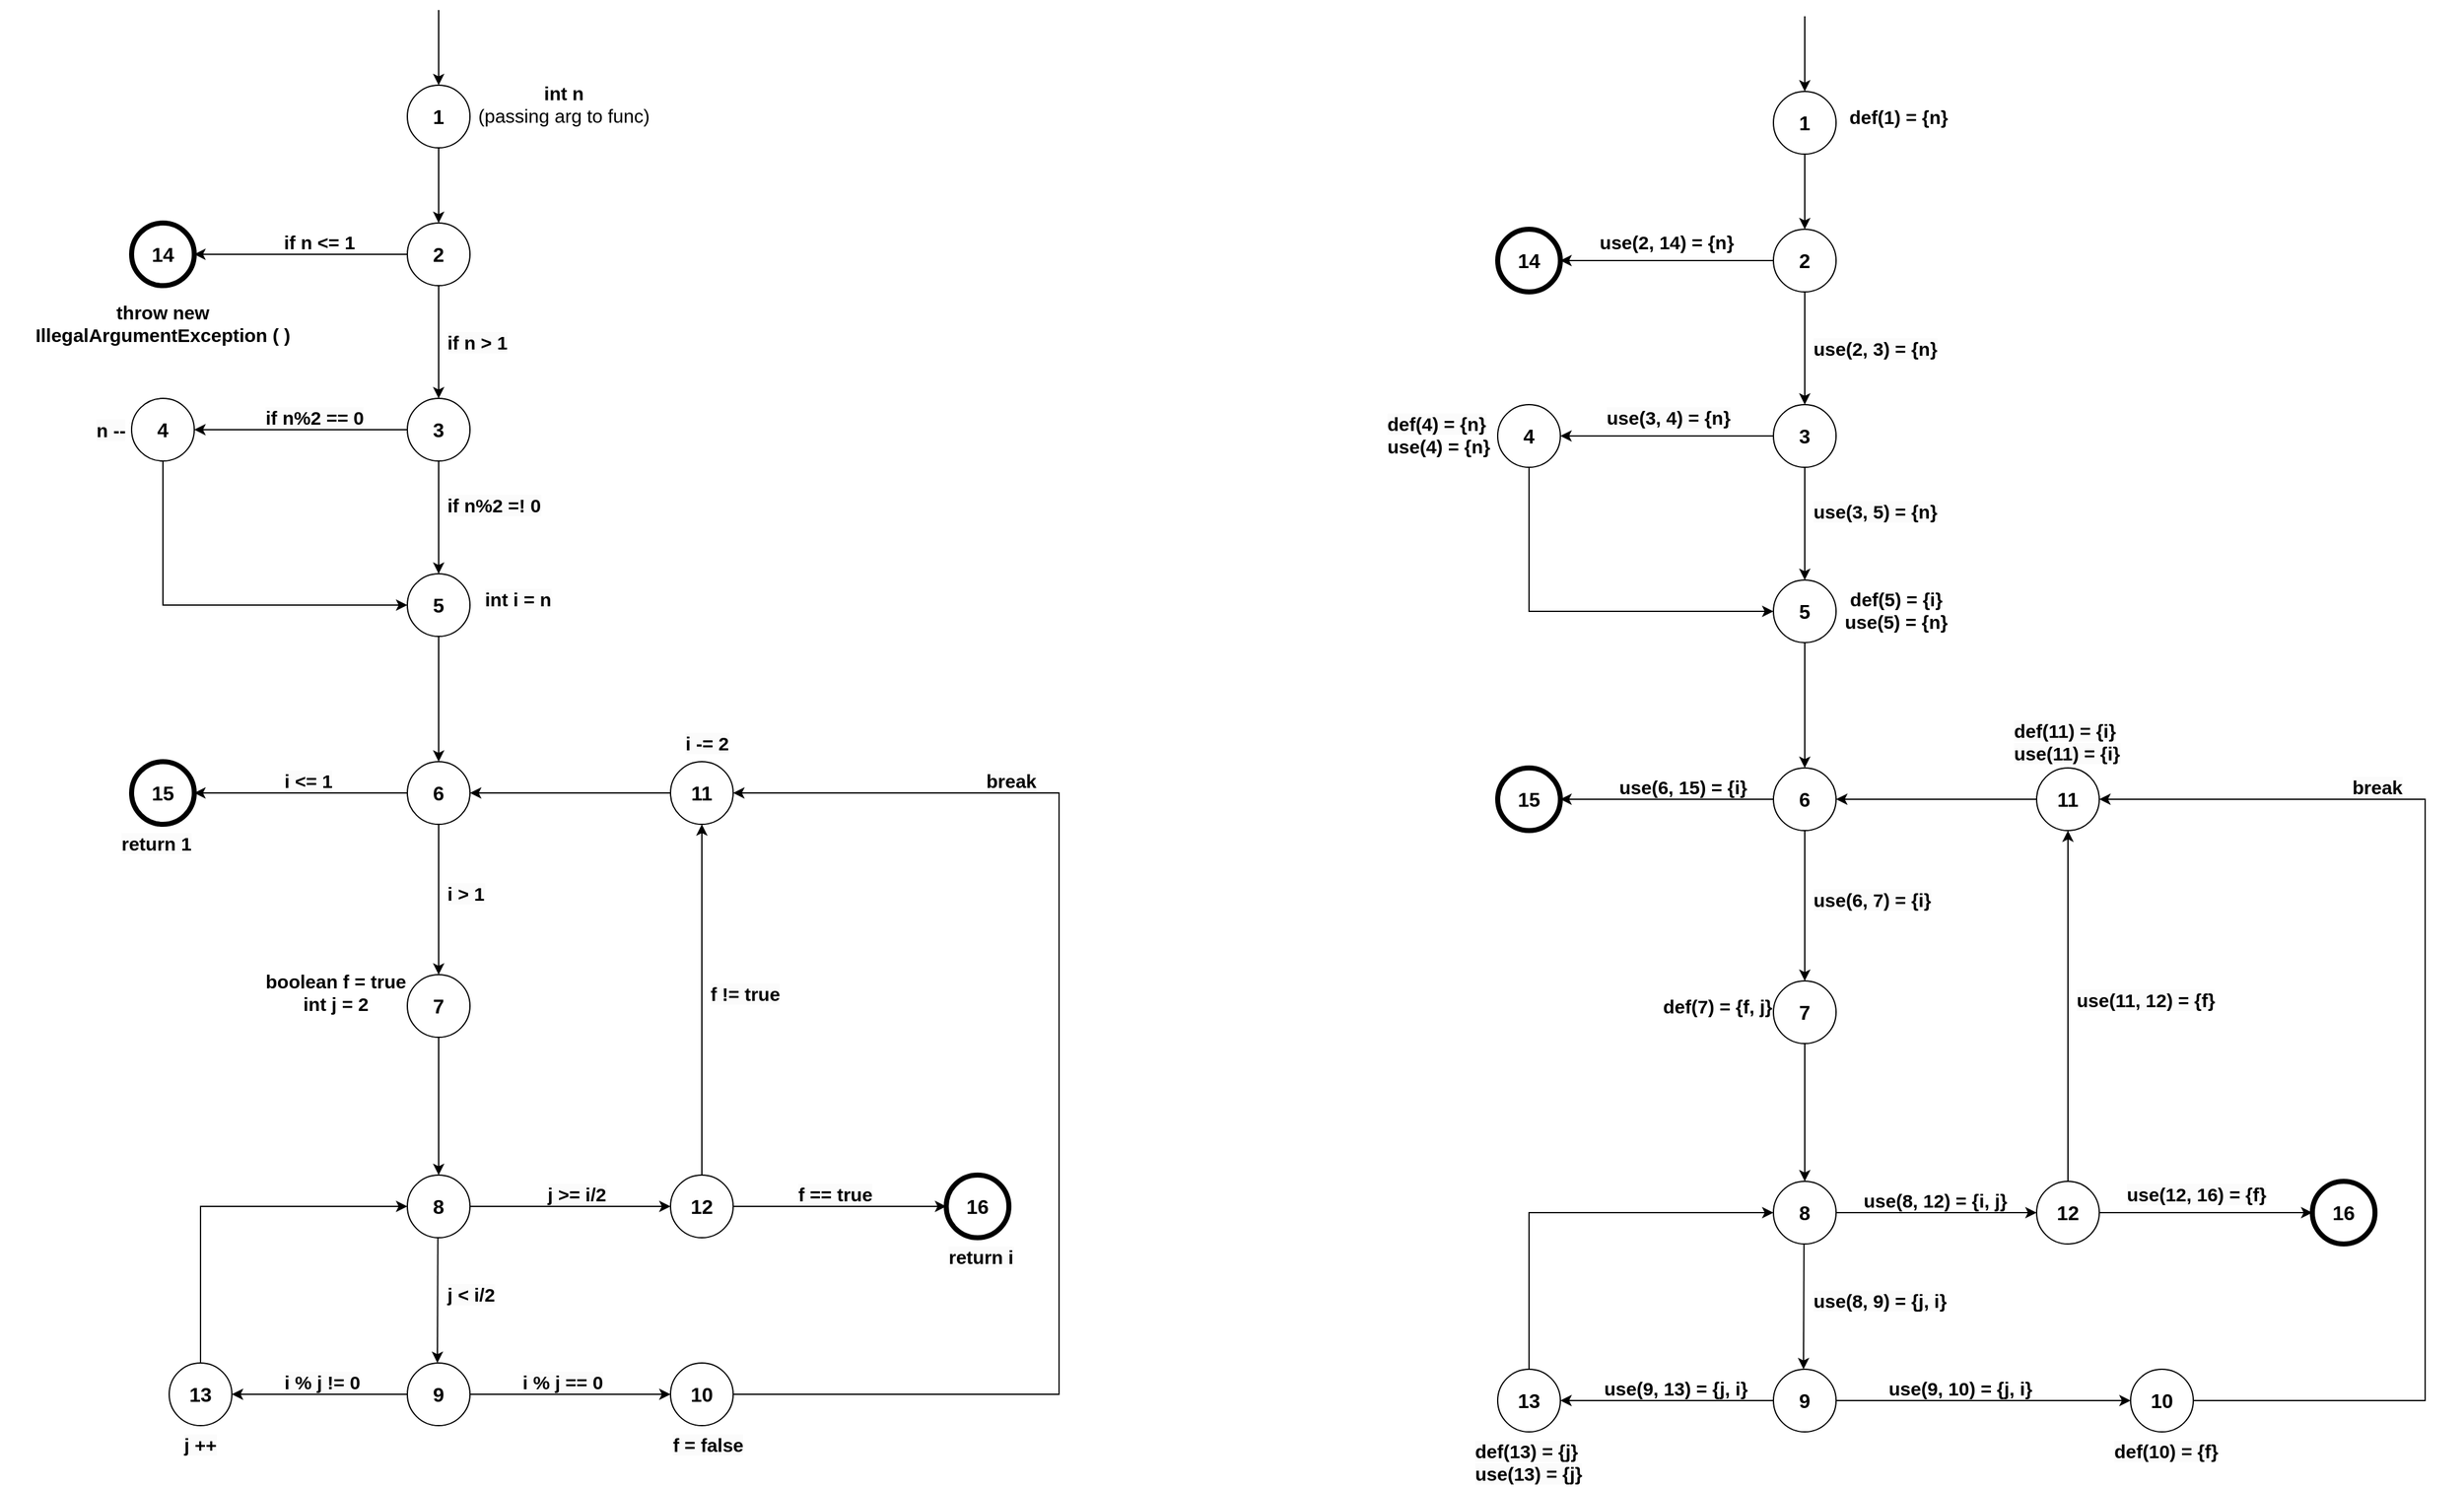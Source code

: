 <mxfile version="24.2.1" type="device">
  <diagram name="Page-1" id="OasQn-7gzOglD0dcDLVV">
    <mxGraphModel dx="1261" dy="688" grid="1" gridSize="10" guides="1" tooltips="1" connect="1" arrows="1" fold="1" page="1" pageScale="1" pageWidth="1100" pageHeight="1700" math="0" shadow="0">
      <root>
        <mxCell id="0" />
        <mxCell id="1" parent="0" />
        <mxCell id="dYqTEQ69nzzV-26pdnG4-1" value="" style="ellipse;whiteSpace=wrap;html=1;aspect=fixed;" vertex="1" parent="1">
          <mxGeometry x="430" y="110" width="50" height="50" as="geometry" />
        </mxCell>
        <mxCell id="dYqTEQ69nzzV-26pdnG4-2" value="" style="endArrow=classic;html=1;rounded=0;entryX=0.5;entryY=0;entryDx=0;entryDy=0;" edge="1" parent="1" target="dYqTEQ69nzzV-26pdnG4-1">
          <mxGeometry width="50" height="50" relative="1" as="geometry">
            <mxPoint x="455" y="50" as="sourcePoint" />
            <mxPoint x="510" y="30" as="targetPoint" />
            <Array as="points" />
          </mxGeometry>
        </mxCell>
        <mxCell id="dYqTEQ69nzzV-26pdnG4-3" value="&lt;b style=&quot;font-size: 15px;&quot;&gt;&lt;font style=&quot;font-size: 15px;&quot;&gt;int n&lt;/font&gt;&lt;/b&gt;&lt;div style=&quot;font-size: 15px;&quot;&gt;(passing arg to func)&lt;/div&gt;" style="text;html=1;align=center;verticalAlign=middle;whiteSpace=wrap;rounded=0;" vertex="1" parent="1">
          <mxGeometry x="480" y="110" width="150" height="30" as="geometry" />
        </mxCell>
        <mxCell id="dYqTEQ69nzzV-26pdnG4-4" value="" style="endArrow=classic;html=1;rounded=0;exitX=0.5;exitY=1;exitDx=0;exitDy=0;entryX=0.5;entryY=0;entryDx=0;entryDy=0;" edge="1" parent="1" source="dYqTEQ69nzzV-26pdnG4-1" target="dYqTEQ69nzzV-26pdnG4-5">
          <mxGeometry width="50" height="50" relative="1" as="geometry">
            <mxPoint x="454.5" y="160" as="sourcePoint" />
            <mxPoint x="455" y="220" as="targetPoint" />
            <Array as="points" />
          </mxGeometry>
        </mxCell>
        <mxCell id="dYqTEQ69nzzV-26pdnG4-5" value="" style="ellipse;whiteSpace=wrap;html=1;aspect=fixed;" vertex="1" parent="1">
          <mxGeometry x="430" y="220" width="50" height="50" as="geometry" />
        </mxCell>
        <mxCell id="dYqTEQ69nzzV-26pdnG4-6" value="" style="endArrow=classic;html=1;rounded=0;exitX=0;exitY=0.5;exitDx=0;exitDy=0;entryX=1;entryY=0.5;entryDx=0;entryDy=0;" edge="1" parent="1" source="dYqTEQ69nzzV-26pdnG4-5" target="dYqTEQ69nzzV-26pdnG4-8">
          <mxGeometry width="50" height="50" relative="1" as="geometry">
            <mxPoint x="350" y="260" as="sourcePoint" />
            <mxPoint x="260" y="245" as="targetPoint" />
          </mxGeometry>
        </mxCell>
        <mxCell id="dYqTEQ69nzzV-26pdnG4-7" value="&lt;font size=&quot;1&quot;&gt;&lt;b style=&quot;font-size: 15px;&quot;&gt;if n &amp;lt;= 1&lt;/b&gt;&lt;/font&gt;" style="text;html=1;align=center;verticalAlign=middle;whiteSpace=wrap;rounded=0;" vertex="1" parent="1">
          <mxGeometry x="330" y="220" width="60" height="30" as="geometry" />
        </mxCell>
        <mxCell id="dYqTEQ69nzzV-26pdnG4-8" value="" style="ellipse;whiteSpace=wrap;html=1;aspect=fixed;strokeWidth=4;" vertex="1" parent="1">
          <mxGeometry x="210" y="220" width="50" height="50" as="geometry" />
        </mxCell>
        <mxCell id="dYqTEQ69nzzV-26pdnG4-9" value="&lt;font style=&quot;font-size: 15px;&quot;&gt;&lt;b&gt;throw new IllegalArgumentException ( )&lt;/b&gt;&lt;/font&gt;" style="text;html=1;align=center;verticalAlign=middle;whiteSpace=wrap;rounded=0;" vertex="1" parent="1">
          <mxGeometry x="105" y="290" width="260" height="20" as="geometry" />
        </mxCell>
        <mxCell id="dYqTEQ69nzzV-26pdnG4-11" value="" style="endArrow=classic;html=1;rounded=0;entryX=0.5;entryY=0;entryDx=0;entryDy=0;exitX=0.5;exitY=1;exitDx=0;exitDy=0;" edge="1" parent="1" source="dYqTEQ69nzzV-26pdnG4-5" target="dYqTEQ69nzzV-26pdnG4-12">
          <mxGeometry width="50" height="50" relative="1" as="geometry">
            <mxPoint x="440" y="290" as="sourcePoint" />
            <mxPoint x="454.67" y="330" as="targetPoint" />
            <Array as="points" />
          </mxGeometry>
        </mxCell>
        <mxCell id="dYqTEQ69nzzV-26pdnG4-12" value="" style="ellipse;whiteSpace=wrap;html=1;aspect=fixed;" vertex="1" parent="1">
          <mxGeometry x="430" y="360" width="50" height="50" as="geometry" />
        </mxCell>
        <mxCell id="dYqTEQ69nzzV-26pdnG4-13" value="&lt;b style=&quot;forced-color-adjust: none; color: rgb(0, 0, 0); font-family: Helvetica; font-style: normal; font-variant-ligatures: normal; font-variant-caps: normal; letter-spacing: normal; orphans: 2; text-align: center; text-indent: 0px; text-transform: none; widows: 2; word-spacing: 0px; -webkit-text-stroke-width: 0px; white-space: normal; background-color: rgb(251, 251, 251); text-decoration-thickness: initial; text-decoration-style: initial; text-decoration-color: initial; font-size: 15px;&quot;&gt;if n &amp;gt; 1&lt;/b&gt;" style="text;whiteSpace=wrap;html=1;" vertex="1" parent="1">
          <mxGeometry x="460" y="300" width="90" height="40" as="geometry" />
        </mxCell>
        <mxCell id="dYqTEQ69nzzV-26pdnG4-14" value="" style="endArrow=classic;html=1;rounded=0;exitX=0;exitY=0.5;exitDx=0;exitDy=0;entryX=1;entryY=0.5;entryDx=0;entryDy=0;" edge="1" parent="1" source="dYqTEQ69nzzV-26pdnG4-12" target="dYqTEQ69nzzV-26pdnG4-16">
          <mxGeometry width="50" height="50" relative="1" as="geometry">
            <mxPoint x="425" y="384.44" as="sourcePoint" />
            <mxPoint x="260" y="384.45" as="targetPoint" />
          </mxGeometry>
        </mxCell>
        <mxCell id="dYqTEQ69nzzV-26pdnG4-72" style="edgeStyle=orthogonalEdgeStyle;rounded=0;orthogonalLoop=1;jettySize=auto;html=1;exitX=0.5;exitY=1;exitDx=0;exitDy=0;entryX=0;entryY=0.5;entryDx=0;entryDy=0;" edge="1" parent="1" source="dYqTEQ69nzzV-26pdnG4-16" target="dYqTEQ69nzzV-26pdnG4-21">
          <mxGeometry relative="1" as="geometry" />
        </mxCell>
        <mxCell id="dYqTEQ69nzzV-26pdnG4-16" value="" style="ellipse;whiteSpace=wrap;html=1;aspect=fixed;" vertex="1" parent="1">
          <mxGeometry x="210" y="360" width="50" height="50" as="geometry" />
        </mxCell>
        <mxCell id="dYqTEQ69nzzV-26pdnG4-17" value="&lt;b style=&quot;forced-color-adjust: none; color: rgb(0, 0, 0); font-family: Helvetica; font-style: normal; font-variant-ligatures: normal; font-variant-caps: normal; letter-spacing: normal; orphans: 2; text-align: center; text-indent: 0px; text-transform: none; widows: 2; word-spacing: 0px; -webkit-text-stroke-width: 0px; white-space: normal; background-color: rgb(251, 251, 251); text-decoration-thickness: initial; text-decoration-style: initial; text-decoration-color: initial; font-size: 15px;&quot;&gt;if n%2 == 0&lt;/b&gt;" style="text;whiteSpace=wrap;html=1;" vertex="1" parent="1">
          <mxGeometry x="315" y="360" width="90" height="30" as="geometry" />
        </mxCell>
        <mxCell id="dYqTEQ69nzzV-26pdnG4-19" value="&lt;b style=&quot;forced-color-adjust: none; color: rgb(0, 0, 0); font-family: Helvetica; font-style: normal; font-variant-ligatures: normal; font-variant-caps: normal; letter-spacing: normal; orphans: 2; text-align: center; text-indent: 0px; text-transform: none; widows: 2; word-spacing: 0px; -webkit-text-stroke-width: 0px; white-space: normal; background-color: rgb(251, 251, 251); text-decoration-thickness: initial; text-decoration-style: initial; text-decoration-color: initial; font-size: 15px;&quot;&gt;n --&lt;/b&gt;" style="text;whiteSpace=wrap;html=1;" vertex="1" parent="1">
          <mxGeometry x="180" y="370" width="40" height="40" as="geometry" />
        </mxCell>
        <mxCell id="dYqTEQ69nzzV-26pdnG4-20" value="" style="endArrow=classic;html=1;rounded=0;entryX=0.5;entryY=0;entryDx=0;entryDy=0;exitX=0.5;exitY=1;exitDx=0;exitDy=0;" edge="1" parent="1" source="dYqTEQ69nzzV-26pdnG4-12" target="dYqTEQ69nzzV-26pdnG4-21">
          <mxGeometry width="50" height="50" relative="1" as="geometry">
            <mxPoint x="454" y="430" as="sourcePoint" />
            <mxPoint x="454.44" y="500" as="targetPoint" />
            <Array as="points" />
          </mxGeometry>
        </mxCell>
        <mxCell id="dYqTEQ69nzzV-26pdnG4-21" value="" style="ellipse;whiteSpace=wrap;html=1;aspect=fixed;" vertex="1" parent="1">
          <mxGeometry x="430" y="500" width="50" height="50" as="geometry" />
        </mxCell>
        <mxCell id="dYqTEQ69nzzV-26pdnG4-22" value="&lt;b style=&quot;forced-color-adjust: none; color: rgb(0, 0, 0); font-family: Helvetica; font-style: normal; font-variant-ligatures: normal; font-variant-caps: normal; letter-spacing: normal; orphans: 2; text-align: center; text-indent: 0px; text-transform: none; widows: 2; word-spacing: 0px; -webkit-text-stroke-width: 0px; white-space: normal; background-color: rgb(251, 251, 251); text-decoration-thickness: initial; text-decoration-style: initial; text-decoration-color: initial; font-size: 15px;&quot;&gt;if n%2 =! 0&lt;/b&gt;" style="text;whiteSpace=wrap;html=1;" vertex="1" parent="1">
          <mxGeometry x="460" y="430" width="90" height="40" as="geometry" />
        </mxCell>
        <mxCell id="dYqTEQ69nzzV-26pdnG4-23" value="&lt;b style=&quot;forced-color-adjust: none; color: rgb(0, 0, 0); font-family: Helvetica; font-style: normal; font-variant-ligatures: normal; font-variant-caps: normal; letter-spacing: normal; orphans: 2; text-align: center; text-indent: 0px; text-transform: none; widows: 2; word-spacing: 0px; -webkit-text-stroke-width: 0px; white-space: normal; background-color: rgb(251, 251, 251); text-decoration-thickness: initial; text-decoration-style: initial; text-decoration-color: initial; font-size: 15px;&quot;&gt;int i = n&lt;/b&gt;" style="text;whiteSpace=wrap;html=1;" vertex="1" parent="1">
          <mxGeometry x="490" y="505" width="60" height="40" as="geometry" />
        </mxCell>
        <mxCell id="dYqTEQ69nzzV-26pdnG4-24" value="" style="endArrow=classic;html=1;rounded=0;exitX=0;exitY=0.5;exitDx=0;exitDy=0;entryX=1;entryY=0.5;entryDx=0;entryDy=0;" edge="1" parent="1" source="dYqTEQ69nzzV-26pdnG4-41" target="dYqTEQ69nzzV-26pdnG4-25">
          <mxGeometry width="50" height="50" relative="1" as="geometry">
            <mxPoint x="430" y="524.57" as="sourcePoint" />
            <mxPoint x="260" y="524.57" as="targetPoint" />
          </mxGeometry>
        </mxCell>
        <mxCell id="dYqTEQ69nzzV-26pdnG4-25" value="" style="ellipse;whiteSpace=wrap;html=1;aspect=fixed;strokeWidth=4;" vertex="1" parent="1">
          <mxGeometry x="210" y="650" width="50" height="50" as="geometry" />
        </mxCell>
        <mxCell id="dYqTEQ69nzzV-26pdnG4-26" value="&lt;b style=&quot;forced-color-adjust: none; color: rgb(0, 0, 0); font-family: Helvetica; font-style: normal; font-variant-ligatures: normal; font-variant-caps: normal; letter-spacing: normal; orphans: 2; text-align: center; text-indent: 0px; text-transform: none; widows: 2; word-spacing: 0px; -webkit-text-stroke-width: 0px; white-space: normal; background-color: rgb(251, 251, 251); text-decoration-thickness: initial; text-decoration-style: initial; text-decoration-color: initial; font-size: 15px;&quot;&gt;i &amp;lt;= 1&lt;/b&gt;" style="text;whiteSpace=wrap;html=1;" vertex="1" parent="1">
          <mxGeometry x="330" y="650" width="90" height="30" as="geometry" />
        </mxCell>
        <mxCell id="dYqTEQ69nzzV-26pdnG4-27" value="&lt;b style=&quot;forced-color-adjust: none; color: rgb(0, 0, 0); font-family: Helvetica; font-style: normal; font-variant-ligatures: normal; font-variant-caps: normal; letter-spacing: normal; orphans: 2; text-align: center; text-indent: 0px; text-transform: none; widows: 2; word-spacing: 0px; -webkit-text-stroke-width: 0px; white-space: normal; background-color: rgb(251, 251, 251); text-decoration-thickness: initial; text-decoration-style: initial; text-decoration-color: initial; font-size: 15px;&quot;&gt;return 1&lt;/b&gt;" style="text;whiteSpace=wrap;html=1;" vertex="1" parent="1">
          <mxGeometry x="200" y="700" width="90" height="30" as="geometry" />
        </mxCell>
        <mxCell id="dYqTEQ69nzzV-26pdnG4-28" value="" style="endArrow=classic;html=1;rounded=0;exitX=0.5;exitY=1;exitDx=0;exitDy=0;entryX=0.5;entryY=0;entryDx=0;entryDy=0;" edge="1" parent="1" source="dYqTEQ69nzzV-26pdnG4-21" target="dYqTEQ69nzzV-26pdnG4-41">
          <mxGeometry width="50" height="50" relative="1" as="geometry">
            <mxPoint x="454.57" y="550" as="sourcePoint" />
            <mxPoint x="455" y="680" as="targetPoint" />
            <Array as="points" />
          </mxGeometry>
        </mxCell>
        <mxCell id="dYqTEQ69nzzV-26pdnG4-29" value="" style="ellipse;whiteSpace=wrap;html=1;aspect=fixed;" vertex="1" parent="1">
          <mxGeometry x="430" y="980" width="50" height="50" as="geometry" />
        </mxCell>
        <mxCell id="dYqTEQ69nzzV-26pdnG4-30" value="&lt;b style=&quot;forced-color-adjust: none; color: rgb(0, 0, 0); font-family: Helvetica; font-style: normal; font-variant-ligatures: normal; font-variant-caps: normal; letter-spacing: normal; orphans: 2; text-align: center; text-indent: 0px; text-transform: none; widows: 2; word-spacing: 0px; -webkit-text-stroke-width: 0px; white-space: normal; background-color: rgb(251, 251, 251); text-decoration-thickness: initial; text-decoration-style: initial; text-decoration-color: initial; font-size: 15px;&quot;&gt;i &amp;gt; 1&lt;/b&gt;" style="text;whiteSpace=wrap;html=1;" vertex="1" parent="1">
          <mxGeometry x="460" y="740" width="90" height="30" as="geometry" />
        </mxCell>
        <mxCell id="dYqTEQ69nzzV-26pdnG4-31" value="&lt;div style=&quot;text-align: center;&quot;&gt;&lt;span style=&quot;background-color: initial; font-size: 15px;&quot;&gt;&lt;b&gt;boolean f = true&lt;/b&gt;&lt;/span&gt;&lt;/div&gt;&lt;div style=&quot;text-align: center;&quot;&gt;&lt;span style=&quot;font-size: 15px;&quot;&gt;&lt;b&gt;int j = 2&lt;/b&gt;&lt;/span&gt;&lt;/div&gt;" style="text;whiteSpace=wrap;html=1;" vertex="1" parent="1">
          <mxGeometry x="315" y="810" width="140" height="30" as="geometry" />
        </mxCell>
        <mxCell id="dYqTEQ69nzzV-26pdnG4-32" value="" style="endArrow=classic;html=1;rounded=0;exitX=1;exitY=0.5;exitDx=0;exitDy=0;entryX=0;entryY=0.5;entryDx=0;entryDy=0;" edge="1" parent="1" source="dYqTEQ69nzzV-26pdnG4-29" target="dYqTEQ69nzzV-26pdnG4-33">
          <mxGeometry width="50" height="50" relative="1" as="geometry">
            <mxPoint x="430" y="1004.66" as="sourcePoint" />
            <mxPoint x="620" y="1005" as="targetPoint" />
          </mxGeometry>
        </mxCell>
        <mxCell id="dYqTEQ69nzzV-26pdnG4-33" value="" style="ellipse;whiteSpace=wrap;html=1;aspect=fixed;" vertex="1" parent="1">
          <mxGeometry x="640" y="980" width="50" height="50" as="geometry" />
        </mxCell>
        <mxCell id="dYqTEQ69nzzV-26pdnG4-34" value="&lt;b style=&quot;forced-color-adjust: none; color: rgb(0, 0, 0); font-family: Helvetica; font-style: normal; font-variant-ligatures: normal; font-variant-caps: normal; letter-spacing: normal; orphans: 2; text-align: center; text-indent: 0px; text-transform: none; widows: 2; word-spacing: 0px; -webkit-text-stroke-width: 0px; white-space: normal; background-color: rgb(251, 251, 251); text-decoration-thickness: initial; text-decoration-style: initial; text-decoration-color: initial; font-size: 15px;&quot;&gt;j &amp;gt;= i/2&lt;/b&gt;" style="text;whiteSpace=wrap;html=1;" vertex="1" parent="1">
          <mxGeometry x="540" y="980" width="90" height="40" as="geometry" />
        </mxCell>
        <mxCell id="dYqTEQ69nzzV-26pdnG4-35" value="" style="endArrow=classic;html=1;rounded=0;exitX=1;exitY=0.5;exitDx=0;exitDy=0;" edge="1" parent="1" source="dYqTEQ69nzzV-26pdnG4-33">
          <mxGeometry width="50" height="50" relative="1" as="geometry">
            <mxPoint x="210" y="1004.44" as="sourcePoint" />
            <mxPoint x="860" y="1005" as="targetPoint" />
          </mxGeometry>
        </mxCell>
        <mxCell id="dYqTEQ69nzzV-26pdnG4-36" value="" style="ellipse;whiteSpace=wrap;html=1;aspect=fixed;strokeWidth=4;" vertex="1" parent="1">
          <mxGeometry x="860" y="980" width="50" height="50" as="geometry" />
        </mxCell>
        <mxCell id="dYqTEQ69nzzV-26pdnG4-37" value="&lt;b style=&quot;forced-color-adjust: none; color: rgb(0, 0, 0); font-family: Helvetica; font-style: normal; font-variant-ligatures: normal; font-variant-caps: normal; letter-spacing: normal; orphans: 2; text-align: center; text-indent: 0px; text-transform: none; widows: 2; word-spacing: 0px; -webkit-text-stroke-width: 0px; white-space: normal; background-color: rgb(251, 251, 251); text-decoration-thickness: initial; text-decoration-style: initial; text-decoration-color: initial; font-size: 15px;&quot;&gt;return i&lt;/b&gt;" style="text;whiteSpace=wrap;html=1;" vertex="1" parent="1">
          <mxGeometry x="860" y="1030" width="90" height="30" as="geometry" />
        </mxCell>
        <mxCell id="dYqTEQ69nzzV-26pdnG4-38" value="&lt;b style=&quot;forced-color-adjust: none; color: rgb(0, 0, 0); font-family: Helvetica; font-style: normal; font-variant-ligatures: normal; font-variant-caps: normal; letter-spacing: normal; orphans: 2; text-align: center; text-indent: 0px; text-transform: none; widows: 2; word-spacing: 0px; -webkit-text-stroke-width: 0px; white-space: normal; background-color: rgb(251, 251, 251); text-decoration-thickness: initial; text-decoration-style: initial; text-decoration-color: initial; font-size: 15px;&quot;&gt;f == true&lt;/b&gt;" style="text;whiteSpace=wrap;html=1;" vertex="1" parent="1">
          <mxGeometry x="740" y="980" width="90" height="40" as="geometry" />
        </mxCell>
        <mxCell id="dYqTEQ69nzzV-26pdnG4-40" value="" style="endArrow=classic;html=1;rounded=0;exitX=0.5;exitY=1;exitDx=0;exitDy=0;" edge="1" parent="1">
          <mxGeometry width="50" height="50" relative="1" as="geometry">
            <mxPoint x="454.38" y="1030" as="sourcePoint" />
            <mxPoint x="454" y="1130" as="targetPoint" />
            <Array as="points" />
          </mxGeometry>
        </mxCell>
        <mxCell id="dYqTEQ69nzzV-26pdnG4-56" style="edgeStyle=orthogonalEdgeStyle;rounded=0;orthogonalLoop=1;jettySize=auto;html=1;exitX=0.5;exitY=1;exitDx=0;exitDy=0;entryX=0.5;entryY=0;entryDx=0;entryDy=0;" edge="1" parent="1" source="dYqTEQ69nzzV-26pdnG4-41" target="dYqTEQ69nzzV-26pdnG4-55">
          <mxGeometry relative="1" as="geometry" />
        </mxCell>
        <mxCell id="dYqTEQ69nzzV-26pdnG4-41" value="" style="ellipse;whiteSpace=wrap;html=1;aspect=fixed;" vertex="1" parent="1">
          <mxGeometry x="430" y="650" width="50" height="50" as="geometry" />
        </mxCell>
        <mxCell id="dYqTEQ69nzzV-26pdnG4-43" value="" style="endArrow=classic;html=1;rounded=0;exitX=0.5;exitY=0;exitDx=0;exitDy=0;entryX=0.5;entryY=1;entryDx=0;entryDy=0;" edge="1" parent="1" source="dYqTEQ69nzzV-26pdnG4-33" target="dYqTEQ69nzzV-26pdnG4-44">
          <mxGeometry width="50" height="50" relative="1" as="geometry">
            <mxPoint x="465" y="710" as="sourcePoint" />
            <mxPoint x="665" y="700" as="targetPoint" />
          </mxGeometry>
        </mxCell>
        <mxCell id="dYqTEQ69nzzV-26pdnG4-48" style="edgeStyle=orthogonalEdgeStyle;rounded=0;orthogonalLoop=1;jettySize=auto;html=1;exitX=0;exitY=0.5;exitDx=0;exitDy=0;entryX=1;entryY=0.5;entryDx=0;entryDy=0;" edge="1" parent="1" source="dYqTEQ69nzzV-26pdnG4-44" target="dYqTEQ69nzzV-26pdnG4-41">
          <mxGeometry relative="1" as="geometry" />
        </mxCell>
        <mxCell id="dYqTEQ69nzzV-26pdnG4-44" value="" style="ellipse;whiteSpace=wrap;html=1;aspect=fixed;" vertex="1" parent="1">
          <mxGeometry x="640" y="650" width="50" height="50" as="geometry" />
        </mxCell>
        <mxCell id="dYqTEQ69nzzV-26pdnG4-45" value="&lt;b style=&quot;forced-color-adjust: none; color: rgb(0, 0, 0); font-family: Helvetica; font-style: normal; font-variant-ligatures: normal; font-variant-caps: normal; letter-spacing: normal; orphans: 2; text-align: center; text-indent: 0px; text-transform: none; widows: 2; word-spacing: 0px; -webkit-text-stroke-width: 0px; white-space: normal; background-color: rgb(251, 251, 251); text-decoration-thickness: initial; text-decoration-style: initial; text-decoration-color: initial; font-size: 15px;&quot;&gt;f != true&lt;/b&gt;" style="text;whiteSpace=wrap;html=1;" vertex="1" parent="1">
          <mxGeometry x="670" y="820" width="90" height="40" as="geometry" />
        </mxCell>
        <mxCell id="dYqTEQ69nzzV-26pdnG4-47" value="&lt;b style=&quot;forced-color-adjust: none; color: rgb(0, 0, 0); font-family: Helvetica; font-style: normal; font-variant-ligatures: normal; font-variant-caps: normal; letter-spacing: normal; orphans: 2; text-align: center; text-indent: 0px; text-transform: none; widows: 2; word-spacing: 0px; -webkit-text-stroke-width: 0px; white-space: normal; background-color: rgb(251, 251, 251); text-decoration-thickness: initial; text-decoration-style: initial; text-decoration-color: initial; font-size: 15px;&quot;&gt;i -= 2&lt;/b&gt;" style="text;whiteSpace=wrap;html=1;" vertex="1" parent="1">
          <mxGeometry x="650" y="620" width="50" height="40" as="geometry" />
        </mxCell>
        <mxCell id="dYqTEQ69nzzV-26pdnG4-49" value="&lt;b style=&quot;forced-color-adjust: none; color: rgb(0, 0, 0); font-family: Helvetica; font-style: normal; font-variant-ligatures: normal; font-variant-caps: normal; letter-spacing: normal; orphans: 2; text-align: center; text-indent: 0px; text-transform: none; widows: 2; word-spacing: 0px; -webkit-text-stroke-width: 0px; white-space: normal; background-color: rgb(251, 251, 251); text-decoration-thickness: initial; text-decoration-style: initial; text-decoration-color: initial; font-size: 15px;&quot;&gt;j &amp;lt; i/2&lt;/b&gt;" style="text;whiteSpace=wrap;html=1;" vertex="1" parent="1">
          <mxGeometry x="460" y="1060" width="90" height="40" as="geometry" />
        </mxCell>
        <mxCell id="dYqTEQ69nzzV-26pdnG4-63" style="edgeStyle=orthogonalEdgeStyle;rounded=0;orthogonalLoop=1;jettySize=auto;html=1;exitX=1;exitY=0.5;exitDx=0;exitDy=0;entryX=0;entryY=0.5;entryDx=0;entryDy=0;" edge="1" parent="1" source="dYqTEQ69nzzV-26pdnG4-50" target="dYqTEQ69nzzV-26pdnG4-59">
          <mxGeometry relative="1" as="geometry" />
        </mxCell>
        <mxCell id="dYqTEQ69nzzV-26pdnG4-50" value="" style="ellipse;whiteSpace=wrap;html=1;aspect=fixed;" vertex="1" parent="1">
          <mxGeometry x="430" y="1130" width="50" height="50" as="geometry" />
        </mxCell>
        <mxCell id="dYqTEQ69nzzV-26pdnG4-51" value="" style="endArrow=classic;html=1;rounded=0;exitX=0;exitY=0.5;exitDx=0;exitDy=0;entryX=1;entryY=0.5;entryDx=0;entryDy=0;" edge="1" parent="1" source="dYqTEQ69nzzV-26pdnG4-50" target="dYqTEQ69nzzV-26pdnG4-52">
          <mxGeometry width="50" height="50" relative="1" as="geometry">
            <mxPoint x="454.79" y="1180" as="sourcePoint" />
            <mxPoint x="454.41" y="1280" as="targetPoint" />
            <Array as="points" />
          </mxGeometry>
        </mxCell>
        <mxCell id="dYqTEQ69nzzV-26pdnG4-58" style="edgeStyle=orthogonalEdgeStyle;rounded=0;orthogonalLoop=1;jettySize=auto;html=1;exitX=0.5;exitY=0;exitDx=0;exitDy=0;entryX=0;entryY=0.5;entryDx=0;entryDy=0;" edge="1" parent="1" source="dYqTEQ69nzzV-26pdnG4-52" target="dYqTEQ69nzzV-26pdnG4-29">
          <mxGeometry relative="1" as="geometry" />
        </mxCell>
        <mxCell id="dYqTEQ69nzzV-26pdnG4-52" value="" style="ellipse;whiteSpace=wrap;html=1;aspect=fixed;" vertex="1" parent="1">
          <mxGeometry x="240" y="1130" width="50" height="50" as="geometry" />
        </mxCell>
        <mxCell id="dYqTEQ69nzzV-26pdnG4-53" value="&lt;b style=&quot;forced-color-adjust: none; color: rgb(0, 0, 0); font-family: Helvetica; font-style: normal; font-variant-ligatures: normal; font-variant-caps: normal; letter-spacing: normal; orphans: 2; text-align: center; text-indent: 0px; text-transform: none; widows: 2; word-spacing: 0px; -webkit-text-stroke-width: 0px; white-space: normal; background-color: rgb(251, 251, 251); text-decoration-thickness: initial; text-decoration-style: initial; text-decoration-color: initial; font-size: 15px;&quot;&gt;i % j != 0&lt;/b&gt;" style="text;whiteSpace=wrap;html=1;" vertex="1" parent="1">
          <mxGeometry x="330" y="1130" width="90" height="40" as="geometry" />
        </mxCell>
        <mxCell id="dYqTEQ69nzzV-26pdnG4-54" value="&lt;b style=&quot;forced-color-adjust: none; color: rgb(0, 0, 0); font-family: Helvetica; font-style: normal; font-variant-ligatures: normal; font-variant-caps: normal; letter-spacing: normal; orphans: 2; text-align: center; text-indent: 0px; text-transform: none; widows: 2; word-spacing: 0px; -webkit-text-stroke-width: 0px; white-space: normal; background-color: rgb(251, 251, 251); text-decoration-thickness: initial; text-decoration-style: initial; text-decoration-color: initial; font-size: 15px;&quot;&gt;j ++&lt;/b&gt;" style="text;whiteSpace=wrap;html=1;" vertex="1" parent="1">
          <mxGeometry x="250" y="1180" width="90" height="40" as="geometry" />
        </mxCell>
        <mxCell id="dYqTEQ69nzzV-26pdnG4-57" style="edgeStyle=orthogonalEdgeStyle;rounded=0;orthogonalLoop=1;jettySize=auto;html=1;exitX=0.5;exitY=1;exitDx=0;exitDy=0;entryX=0.5;entryY=0;entryDx=0;entryDy=0;" edge="1" parent="1" source="dYqTEQ69nzzV-26pdnG4-55" target="dYqTEQ69nzzV-26pdnG4-29">
          <mxGeometry relative="1" as="geometry" />
        </mxCell>
        <mxCell id="dYqTEQ69nzzV-26pdnG4-55" value="" style="ellipse;whiteSpace=wrap;html=1;aspect=fixed;" vertex="1" parent="1">
          <mxGeometry x="430" y="820" width="50" height="50" as="geometry" />
        </mxCell>
        <mxCell id="dYqTEQ69nzzV-26pdnG4-65" style="edgeStyle=orthogonalEdgeStyle;rounded=0;orthogonalLoop=1;jettySize=auto;html=1;exitX=1;exitY=0.5;exitDx=0;exitDy=0;entryX=1;entryY=0.5;entryDx=0;entryDy=0;" edge="1" parent="1" source="dYqTEQ69nzzV-26pdnG4-59" target="dYqTEQ69nzzV-26pdnG4-44">
          <mxGeometry relative="1" as="geometry">
            <mxPoint x="770" y="1155" as="sourcePoint" />
            <mxPoint x="770" y="675" as="targetPoint" />
            <Array as="points">
              <mxPoint x="950" y="1155" />
              <mxPoint x="950" y="675" />
            </Array>
          </mxGeometry>
        </mxCell>
        <mxCell id="dYqTEQ69nzzV-26pdnG4-59" value="" style="ellipse;whiteSpace=wrap;html=1;aspect=fixed;" vertex="1" parent="1">
          <mxGeometry x="640" y="1130" width="50" height="50" as="geometry" />
        </mxCell>
        <mxCell id="dYqTEQ69nzzV-26pdnG4-61" value="&lt;b style=&quot;forced-color-adjust: none; color: rgb(0, 0, 0); font-family: Helvetica; font-style: normal; font-variant-ligatures: normal; font-variant-caps: normal; letter-spacing: normal; orphans: 2; text-align: center; text-indent: 0px; text-transform: none; widows: 2; word-spacing: 0px; -webkit-text-stroke-width: 0px; white-space: normal; background-color: rgb(251, 251, 251); text-decoration-thickness: initial; text-decoration-style: initial; text-decoration-color: initial; font-size: 15px;&quot;&gt;i % j == 0&lt;/b&gt;" style="text;whiteSpace=wrap;html=1;" vertex="1" parent="1">
          <mxGeometry x="520" y="1130" width="90" height="40" as="geometry" />
        </mxCell>
        <mxCell id="dYqTEQ69nzzV-26pdnG4-66" value="&lt;b style=&quot;forced-color-adjust: none; color: rgb(0, 0, 0); font-family: Helvetica; font-style: normal; font-variant-ligatures: normal; font-variant-caps: normal; letter-spacing: normal; orphans: 2; text-align: center; text-indent: 0px; text-transform: none; widows: 2; word-spacing: 0px; -webkit-text-stroke-width: 0px; white-space: normal; background-color: rgb(251, 251, 251); text-decoration-thickness: initial; text-decoration-style: initial; text-decoration-color: initial; font-size: 15px;&quot;&gt;f = false&lt;/b&gt;" style="text;whiteSpace=wrap;html=1;" vertex="1" parent="1">
          <mxGeometry x="640" y="1180" width="90" height="40" as="geometry" />
        </mxCell>
        <mxCell id="dYqTEQ69nzzV-26pdnG4-67" value="&lt;b style=&quot;forced-color-adjust: none; color: rgb(0, 0, 0); font-family: Helvetica; font-style: normal; font-variant-ligatures: normal; font-variant-caps: normal; letter-spacing: normal; orphans: 2; text-align: center; text-indent: 0px; text-transform: none; widows: 2; word-spacing: 0px; -webkit-text-stroke-width: 0px; white-space: normal; background-color: rgb(251, 251, 251); text-decoration-thickness: initial; text-decoration-style: initial; text-decoration-color: initial; font-size: 15px;&quot;&gt;break&lt;/b&gt;" style="text;whiteSpace=wrap;html=1;" vertex="1" parent="1">
          <mxGeometry x="890" y="650" width="90" height="40" as="geometry" />
        </mxCell>
        <mxCell id="dYqTEQ69nzzV-26pdnG4-68" value="&lt;b&gt;&lt;font style=&quot;font-size: 16px;&quot;&gt;1&lt;/font&gt;&lt;/b&gt;" style="text;html=1;align=center;verticalAlign=middle;whiteSpace=wrap;rounded=0;" vertex="1" parent="1">
          <mxGeometry x="425" y="120" width="60" height="30" as="geometry" />
        </mxCell>
        <mxCell id="dYqTEQ69nzzV-26pdnG4-70" value="&lt;b&gt;&lt;font style=&quot;font-size: 16px;&quot;&gt;2&lt;/font&gt;&lt;/b&gt;" style="text;html=1;align=center;verticalAlign=middle;whiteSpace=wrap;rounded=0;" vertex="1" parent="1">
          <mxGeometry x="425" y="230" width="60" height="30" as="geometry" />
        </mxCell>
        <mxCell id="dYqTEQ69nzzV-26pdnG4-71" value="&lt;b&gt;&lt;font style=&quot;font-size: 16px;&quot;&gt;3&lt;/font&gt;&lt;/b&gt;" style="text;html=1;align=center;verticalAlign=middle;whiteSpace=wrap;rounded=0;" vertex="1" parent="1">
          <mxGeometry x="425" y="370" width="60" height="30" as="geometry" />
        </mxCell>
        <mxCell id="dYqTEQ69nzzV-26pdnG4-73" value="&lt;b&gt;&lt;font style=&quot;font-size: 16px;&quot;&gt;4&lt;/font&gt;&lt;/b&gt;" style="text;html=1;align=center;verticalAlign=middle;whiteSpace=wrap;rounded=0;" vertex="1" parent="1">
          <mxGeometry x="205" y="370" width="60" height="30" as="geometry" />
        </mxCell>
        <mxCell id="dYqTEQ69nzzV-26pdnG4-74" value="&lt;b&gt;&lt;font style=&quot;font-size: 16px;&quot;&gt;5&lt;/font&gt;&lt;/b&gt;" style="text;html=1;align=center;verticalAlign=middle;whiteSpace=wrap;rounded=0;" vertex="1" parent="1">
          <mxGeometry x="425" y="510" width="60" height="30" as="geometry" />
        </mxCell>
        <mxCell id="dYqTEQ69nzzV-26pdnG4-75" value="&lt;b&gt;&lt;font style=&quot;font-size: 16px;&quot;&gt;6&lt;/font&gt;&lt;/b&gt;" style="text;html=1;align=center;verticalAlign=middle;whiteSpace=wrap;rounded=0;" vertex="1" parent="1">
          <mxGeometry x="425" y="660" width="60" height="30" as="geometry" />
        </mxCell>
        <mxCell id="dYqTEQ69nzzV-26pdnG4-76" value="&lt;b&gt;&lt;font style=&quot;font-size: 16px;&quot;&gt;7&lt;/font&gt;&lt;/b&gt;" style="text;html=1;align=center;verticalAlign=middle;whiteSpace=wrap;rounded=0;" vertex="1" parent="1">
          <mxGeometry x="425" y="830" width="60" height="30" as="geometry" />
        </mxCell>
        <mxCell id="dYqTEQ69nzzV-26pdnG4-77" value="&lt;b&gt;&lt;font style=&quot;font-size: 16px;&quot;&gt;8&lt;/font&gt;&lt;/b&gt;" style="text;html=1;align=center;verticalAlign=middle;whiteSpace=wrap;rounded=0;" vertex="1" parent="1">
          <mxGeometry x="425" y="990" width="60" height="30" as="geometry" />
        </mxCell>
        <mxCell id="dYqTEQ69nzzV-26pdnG4-78" value="&lt;b&gt;&lt;font style=&quot;font-size: 16px;&quot;&gt;9&lt;/font&gt;&lt;/b&gt;" style="text;html=1;align=center;verticalAlign=middle;whiteSpace=wrap;rounded=0;" vertex="1" parent="1">
          <mxGeometry x="425" y="1140" width="60" height="30" as="geometry" />
        </mxCell>
        <mxCell id="dYqTEQ69nzzV-26pdnG4-79" value="&lt;b&gt;&lt;font style=&quot;font-size: 16px;&quot;&gt;10&lt;/font&gt;&lt;/b&gt;" style="text;html=1;align=center;verticalAlign=middle;whiteSpace=wrap;rounded=0;" vertex="1" parent="1">
          <mxGeometry x="635" y="1140" width="60" height="30" as="geometry" />
        </mxCell>
        <mxCell id="dYqTEQ69nzzV-26pdnG4-80" value="&lt;b&gt;&lt;font style=&quot;font-size: 16px;&quot;&gt;11&lt;/font&gt;&lt;/b&gt;" style="text;html=1;align=center;verticalAlign=middle;whiteSpace=wrap;rounded=0;" vertex="1" parent="1">
          <mxGeometry x="635" y="660" width="60" height="30" as="geometry" />
        </mxCell>
        <mxCell id="dYqTEQ69nzzV-26pdnG4-81" value="&lt;b&gt;&lt;font style=&quot;font-size: 16px;&quot;&gt;12&lt;/font&gt;&lt;/b&gt;" style="text;html=1;align=center;verticalAlign=middle;whiteSpace=wrap;rounded=0;" vertex="1" parent="1">
          <mxGeometry x="635" y="990" width="60" height="30" as="geometry" />
        </mxCell>
        <mxCell id="dYqTEQ69nzzV-26pdnG4-82" value="&lt;b&gt;&lt;font style=&quot;font-size: 16px;&quot;&gt;13&lt;/font&gt;&lt;/b&gt;" style="text;html=1;align=center;verticalAlign=middle;whiteSpace=wrap;rounded=0;" vertex="1" parent="1">
          <mxGeometry x="235" y="1140" width="60" height="30" as="geometry" />
        </mxCell>
        <mxCell id="dYqTEQ69nzzV-26pdnG4-83" value="&lt;b&gt;&lt;font style=&quot;font-size: 16px;&quot;&gt;14&lt;/font&gt;&lt;/b&gt;" style="text;html=1;align=center;verticalAlign=middle;whiteSpace=wrap;rounded=0;" vertex="1" parent="1">
          <mxGeometry x="205" y="230" width="60" height="30" as="geometry" />
        </mxCell>
        <mxCell id="dYqTEQ69nzzV-26pdnG4-84" value="&lt;b&gt;&lt;font style=&quot;font-size: 16px;&quot;&gt;15&lt;/font&gt;&lt;/b&gt;" style="text;html=1;align=center;verticalAlign=middle;whiteSpace=wrap;rounded=0;" vertex="1" parent="1">
          <mxGeometry x="205" y="660" width="60" height="30" as="geometry" />
        </mxCell>
        <mxCell id="dYqTEQ69nzzV-26pdnG4-85" value="&lt;b&gt;&lt;font style=&quot;font-size: 16px;&quot;&gt;16&lt;/font&gt;&lt;/b&gt;" style="text;html=1;align=center;verticalAlign=middle;whiteSpace=wrap;rounded=0;" vertex="1" parent="1">
          <mxGeometry x="855" y="990" width="60" height="30" as="geometry" />
        </mxCell>
        <mxCell id="dYqTEQ69nzzV-26pdnG4-86" value="" style="ellipse;whiteSpace=wrap;html=1;aspect=fixed;" vertex="1" parent="1">
          <mxGeometry x="1520" y="115" width="50" height="50" as="geometry" />
        </mxCell>
        <mxCell id="dYqTEQ69nzzV-26pdnG4-87" value="" style="endArrow=classic;html=1;rounded=0;entryX=0.5;entryY=0;entryDx=0;entryDy=0;" edge="1" parent="1" target="dYqTEQ69nzzV-26pdnG4-86">
          <mxGeometry width="50" height="50" relative="1" as="geometry">
            <mxPoint x="1545" y="55" as="sourcePoint" />
            <mxPoint x="1600" y="35" as="targetPoint" />
            <Array as="points" />
          </mxGeometry>
        </mxCell>
        <mxCell id="dYqTEQ69nzzV-26pdnG4-88" value="&lt;div style=&quot;font-size: 15px;&quot;&gt;&lt;b&gt;def(1) = {n}&lt;/b&gt;&lt;/div&gt;" style="text;html=1;align=center;verticalAlign=middle;whiteSpace=wrap;rounded=0;" vertex="1" parent="1">
          <mxGeometry x="1545" y="120" width="150" height="30" as="geometry" />
        </mxCell>
        <mxCell id="dYqTEQ69nzzV-26pdnG4-89" value="" style="endArrow=classic;html=1;rounded=0;exitX=0.5;exitY=1;exitDx=0;exitDy=0;entryX=0.5;entryY=0;entryDx=0;entryDy=0;" edge="1" parent="1" source="dYqTEQ69nzzV-26pdnG4-86" target="dYqTEQ69nzzV-26pdnG4-90">
          <mxGeometry width="50" height="50" relative="1" as="geometry">
            <mxPoint x="1544.5" y="165" as="sourcePoint" />
            <mxPoint x="1545" y="225" as="targetPoint" />
            <Array as="points" />
          </mxGeometry>
        </mxCell>
        <mxCell id="dYqTEQ69nzzV-26pdnG4-90" value="" style="ellipse;whiteSpace=wrap;html=1;aspect=fixed;" vertex="1" parent="1">
          <mxGeometry x="1520" y="225" width="50" height="50" as="geometry" />
        </mxCell>
        <mxCell id="dYqTEQ69nzzV-26pdnG4-91" value="" style="endArrow=classic;html=1;rounded=0;exitX=0;exitY=0.5;exitDx=0;exitDy=0;entryX=1;entryY=0.5;entryDx=0;entryDy=0;" edge="1" parent="1" source="dYqTEQ69nzzV-26pdnG4-90" target="dYqTEQ69nzzV-26pdnG4-93">
          <mxGeometry width="50" height="50" relative="1" as="geometry">
            <mxPoint x="1440" y="265" as="sourcePoint" />
            <mxPoint x="1350" y="250" as="targetPoint" />
          </mxGeometry>
        </mxCell>
        <mxCell id="dYqTEQ69nzzV-26pdnG4-92" value="&lt;font size=&quot;1&quot;&gt;&lt;b style=&quot;font-size: 15px;&quot;&gt;use(2, 14) = {n}&lt;/b&gt;&lt;/font&gt;" style="text;html=1;align=center;verticalAlign=middle;whiteSpace=wrap;rounded=0;" vertex="1" parent="1">
          <mxGeometry x="1380" y="220" width="110" height="30" as="geometry" />
        </mxCell>
        <mxCell id="dYqTEQ69nzzV-26pdnG4-93" value="" style="ellipse;whiteSpace=wrap;html=1;aspect=fixed;strokeWidth=4;" vertex="1" parent="1">
          <mxGeometry x="1300" y="225" width="50" height="50" as="geometry" />
        </mxCell>
        <mxCell id="dYqTEQ69nzzV-26pdnG4-95" value="" style="endArrow=classic;html=1;rounded=0;entryX=0.5;entryY=0;entryDx=0;entryDy=0;exitX=0.5;exitY=1;exitDx=0;exitDy=0;" edge="1" parent="1" source="dYqTEQ69nzzV-26pdnG4-90" target="dYqTEQ69nzzV-26pdnG4-96">
          <mxGeometry width="50" height="50" relative="1" as="geometry">
            <mxPoint x="1530" y="295" as="sourcePoint" />
            <mxPoint x="1544.67" y="335" as="targetPoint" />
            <Array as="points" />
          </mxGeometry>
        </mxCell>
        <mxCell id="dYqTEQ69nzzV-26pdnG4-96" value="" style="ellipse;whiteSpace=wrap;html=1;aspect=fixed;" vertex="1" parent="1">
          <mxGeometry x="1520" y="365" width="50" height="50" as="geometry" />
        </mxCell>
        <mxCell id="dYqTEQ69nzzV-26pdnG4-97" value="&lt;b style=&quot;forced-color-adjust: none; color: rgb(0, 0, 0); font-family: Helvetica; font-style: normal; font-variant-ligatures: normal; font-variant-caps: normal; letter-spacing: normal; orphans: 2; text-align: center; text-indent: 0px; text-transform: none; widows: 2; word-spacing: 0px; -webkit-text-stroke-width: 0px; white-space: normal; background-color: rgb(251, 251, 251); text-decoration-thickness: initial; text-decoration-style: initial; text-decoration-color: initial; font-size: 15px;&quot;&gt;use(2, 3) = {n}&lt;/b&gt;" style="text;whiteSpace=wrap;html=1;" vertex="1" parent="1">
          <mxGeometry x="1550" y="305" width="120" height="40" as="geometry" />
        </mxCell>
        <mxCell id="dYqTEQ69nzzV-26pdnG4-98" value="" style="endArrow=classic;html=1;rounded=0;exitX=0;exitY=0.5;exitDx=0;exitDy=0;entryX=1;entryY=0.5;entryDx=0;entryDy=0;" edge="1" parent="1" source="dYqTEQ69nzzV-26pdnG4-96" target="dYqTEQ69nzzV-26pdnG4-100">
          <mxGeometry width="50" height="50" relative="1" as="geometry">
            <mxPoint x="1515" y="389.44" as="sourcePoint" />
            <mxPoint x="1350" y="389.45" as="targetPoint" />
          </mxGeometry>
        </mxCell>
        <mxCell id="dYqTEQ69nzzV-26pdnG4-99" style="edgeStyle=orthogonalEdgeStyle;rounded=0;orthogonalLoop=1;jettySize=auto;html=1;exitX=0.5;exitY=1;exitDx=0;exitDy=0;entryX=0;entryY=0.5;entryDx=0;entryDy=0;" edge="1" parent="1" source="dYqTEQ69nzzV-26pdnG4-100" target="dYqTEQ69nzzV-26pdnG4-104">
          <mxGeometry relative="1" as="geometry" />
        </mxCell>
        <mxCell id="dYqTEQ69nzzV-26pdnG4-100" value="" style="ellipse;whiteSpace=wrap;html=1;aspect=fixed;" vertex="1" parent="1">
          <mxGeometry x="1300" y="365" width="50" height="50" as="geometry" />
        </mxCell>
        <mxCell id="dYqTEQ69nzzV-26pdnG4-101" value="&lt;b style=&quot;forced-color-adjust: none; color: rgb(0, 0, 0); font-family: Helvetica; font-style: normal; font-variant-ligatures: normal; font-variant-caps: normal; letter-spacing: normal; orphans: 2; text-align: center; text-indent: 0px; text-transform: none; widows: 2; word-spacing: 0px; -webkit-text-stroke-width: 0px; white-space: normal; background-color: rgb(251, 251, 251); text-decoration-thickness: initial; text-decoration-style: initial; text-decoration-color: initial; font-size: 15px;&quot;&gt;use(3, 4) = {n}&lt;/b&gt;" style="text;whiteSpace=wrap;html=1;" vertex="1" parent="1">
          <mxGeometry x="1385" y="360" width="115" height="30" as="geometry" />
        </mxCell>
        <mxCell id="dYqTEQ69nzzV-26pdnG4-102" value="&lt;b style=&quot;forced-color-adjust: none; color: rgb(0, 0, 0); font-family: Helvetica; font-style: normal; font-variant-ligatures: normal; font-variant-caps: normal; letter-spacing: normal; orphans: 2; text-align: center; text-indent: 0px; text-transform: none; widows: 2; word-spacing: 0px; -webkit-text-stroke-width: 0px; white-space: normal; background-color: rgb(251, 251, 251); text-decoration-thickness: initial; text-decoration-style: initial; text-decoration-color: initial; font-size: 15px;&quot;&gt;def(4) = {n}&lt;/b&gt;&lt;div&gt;&lt;div style=&quot;text-align: center;&quot;&gt;&lt;span style=&quot;font-size: 15px;&quot;&gt;&lt;b&gt;use(4) = {n}&lt;/b&gt;&lt;/span&gt;&lt;/div&gt;&lt;div&gt;&lt;b style=&quot;forced-color-adjust: none; color: rgb(0, 0, 0); font-family: Helvetica; font-style: normal; font-variant-ligatures: normal; font-variant-caps: normal; letter-spacing: normal; orphans: 2; text-align: center; text-indent: 0px; text-transform: none; widows: 2; word-spacing: 0px; -webkit-text-stroke-width: 0px; white-space: normal; background-color: rgb(251, 251, 251); text-decoration-thickness: initial; text-decoration-style: initial; text-decoration-color: initial; font-size: 15px;&quot;&gt;&lt;br&gt;&lt;/b&gt;&lt;/div&gt;&lt;/div&gt;" style="text;whiteSpace=wrap;html=1;" vertex="1" parent="1">
          <mxGeometry x="1210" y="365" width="140" height="40" as="geometry" />
        </mxCell>
        <mxCell id="dYqTEQ69nzzV-26pdnG4-103" value="" style="endArrow=classic;html=1;rounded=0;entryX=0.5;entryY=0;entryDx=0;entryDy=0;exitX=0.5;exitY=1;exitDx=0;exitDy=0;" edge="1" parent="1" source="dYqTEQ69nzzV-26pdnG4-96" target="dYqTEQ69nzzV-26pdnG4-104">
          <mxGeometry width="50" height="50" relative="1" as="geometry">
            <mxPoint x="1544" y="435" as="sourcePoint" />
            <mxPoint x="1544.44" y="505" as="targetPoint" />
            <Array as="points" />
          </mxGeometry>
        </mxCell>
        <mxCell id="dYqTEQ69nzzV-26pdnG4-104" value="" style="ellipse;whiteSpace=wrap;html=1;aspect=fixed;" vertex="1" parent="1">
          <mxGeometry x="1520" y="505" width="50" height="50" as="geometry" />
        </mxCell>
        <mxCell id="dYqTEQ69nzzV-26pdnG4-105" value="&lt;b style=&quot;forced-color-adjust: none; color: rgb(0, 0, 0); font-family: Helvetica; font-style: normal; font-variant-ligatures: normal; font-variant-caps: normal; letter-spacing: normal; orphans: 2; text-align: center; text-indent: 0px; text-transform: none; widows: 2; word-spacing: 0px; -webkit-text-stroke-width: 0px; white-space: normal; background-color: rgb(251, 251, 251); text-decoration-thickness: initial; text-decoration-style: initial; text-decoration-color: initial; font-size: 15px;&quot;&gt;use(3, 5) = {n}&lt;/b&gt;" style="text;whiteSpace=wrap;html=1;" vertex="1" parent="1">
          <mxGeometry x="1550" y="435" width="110" height="40" as="geometry" />
        </mxCell>
        <mxCell id="dYqTEQ69nzzV-26pdnG4-106" value="&lt;div style=&quot;text-align: center;&quot;&gt;&lt;span style=&quot;background-color: initial; font-size: 15px;&quot;&gt;&lt;b&gt;def(5) = {i}&lt;/b&gt;&lt;/span&gt;&lt;/div&gt;&lt;div style=&quot;text-align: center;&quot;&gt;&lt;span style=&quot;background-color: initial; font-size: 15px;&quot;&gt;&lt;b&gt;use(5) = {n}&lt;/b&gt;&lt;/span&gt;&lt;/div&gt;" style="text;whiteSpace=wrap;html=1;" vertex="1" parent="1">
          <mxGeometry x="1575" y="505" width="110" height="40" as="geometry" />
        </mxCell>
        <mxCell id="dYqTEQ69nzzV-26pdnG4-107" value="" style="endArrow=classic;html=1;rounded=0;exitX=0;exitY=0.5;exitDx=0;exitDy=0;entryX=1;entryY=0.5;entryDx=0;entryDy=0;" edge="1" parent="1" source="dYqTEQ69nzzV-26pdnG4-124" target="dYqTEQ69nzzV-26pdnG4-108">
          <mxGeometry width="50" height="50" relative="1" as="geometry">
            <mxPoint x="1520" y="529.57" as="sourcePoint" />
            <mxPoint x="1350" y="529.57" as="targetPoint" />
          </mxGeometry>
        </mxCell>
        <mxCell id="dYqTEQ69nzzV-26pdnG4-108" value="" style="ellipse;whiteSpace=wrap;html=1;aspect=fixed;strokeWidth=4;" vertex="1" parent="1">
          <mxGeometry x="1300" y="655" width="50" height="50" as="geometry" />
        </mxCell>
        <mxCell id="dYqTEQ69nzzV-26pdnG4-109" value="&lt;div style=&quot;text-align: center;&quot;&gt;&lt;span style=&quot;background-color: initial; font-size: 15px;&quot;&gt;&lt;b&gt;use(6, 15) = {i}&lt;/b&gt;&lt;/span&gt;&lt;/div&gt;" style="text;whiteSpace=wrap;html=1;" vertex="1" parent="1">
          <mxGeometry x="1395" y="655" width="120" height="30" as="geometry" />
        </mxCell>
        <mxCell id="dYqTEQ69nzzV-26pdnG4-111" value="" style="endArrow=classic;html=1;rounded=0;exitX=0.5;exitY=1;exitDx=0;exitDy=0;entryX=0.5;entryY=0;entryDx=0;entryDy=0;" edge="1" parent="1" source="dYqTEQ69nzzV-26pdnG4-104" target="dYqTEQ69nzzV-26pdnG4-124">
          <mxGeometry width="50" height="50" relative="1" as="geometry">
            <mxPoint x="1544.57" y="555" as="sourcePoint" />
            <mxPoint x="1545" y="685" as="targetPoint" />
            <Array as="points" />
          </mxGeometry>
        </mxCell>
        <mxCell id="dYqTEQ69nzzV-26pdnG4-112" value="" style="ellipse;whiteSpace=wrap;html=1;aspect=fixed;" vertex="1" parent="1">
          <mxGeometry x="1520" y="985" width="50" height="50" as="geometry" />
        </mxCell>
        <mxCell id="dYqTEQ69nzzV-26pdnG4-113" value="&lt;b style=&quot;forced-color-adjust: none; color: rgb(0, 0, 0); font-family: Helvetica; font-style: normal; font-variant-ligatures: normal; font-variant-caps: normal; letter-spacing: normal; orphans: 2; text-align: center; text-indent: 0px; text-transform: none; widows: 2; word-spacing: 0px; -webkit-text-stroke-width: 0px; white-space: normal; background-color: rgb(251, 251, 251); text-decoration-thickness: initial; text-decoration-style: initial; text-decoration-color: initial; font-size: 15px;&quot;&gt;use(6, 7) = {i}&lt;/b&gt;" style="text;whiteSpace=wrap;html=1;" vertex="1" parent="1">
          <mxGeometry x="1550" y="745" width="100" height="30" as="geometry" />
        </mxCell>
        <mxCell id="dYqTEQ69nzzV-26pdnG4-114" value="&lt;div style=&quot;text-align: center;&quot;&gt;&lt;b style=&quot;font-size: 15px; background-color: initial;&quot;&gt;def(7) = {f, j}&lt;/b&gt;&lt;br&gt;&lt;/div&gt;" style="text;whiteSpace=wrap;html=1;" vertex="1" parent="1">
          <mxGeometry x="1430" y="830" width="140" height="30" as="geometry" />
        </mxCell>
        <mxCell id="dYqTEQ69nzzV-26pdnG4-115" value="" style="endArrow=classic;html=1;rounded=0;exitX=1;exitY=0.5;exitDx=0;exitDy=0;entryX=0;entryY=0.5;entryDx=0;entryDy=0;" edge="1" parent="1" source="dYqTEQ69nzzV-26pdnG4-112" target="dYqTEQ69nzzV-26pdnG4-116">
          <mxGeometry width="50" height="50" relative="1" as="geometry">
            <mxPoint x="1520" y="1009.66" as="sourcePoint" />
            <mxPoint x="1710" y="1010" as="targetPoint" />
          </mxGeometry>
        </mxCell>
        <mxCell id="dYqTEQ69nzzV-26pdnG4-116" value="" style="ellipse;whiteSpace=wrap;html=1;aspect=fixed;" vertex="1" parent="1">
          <mxGeometry x="1730" y="985" width="50" height="50" as="geometry" />
        </mxCell>
        <mxCell id="dYqTEQ69nzzV-26pdnG4-117" value="&lt;b style=&quot;text-align: center; font-size: 15px;&quot;&gt;use(8, 12) = {i, j}&lt;/b&gt;" style="text;whiteSpace=wrap;html=1;" vertex="1" parent="1">
          <mxGeometry x="1590" y="985" width="120" height="40" as="geometry" />
        </mxCell>
        <mxCell id="dYqTEQ69nzzV-26pdnG4-118" value="" style="endArrow=classic;html=1;rounded=0;exitX=1;exitY=0.5;exitDx=0;exitDy=0;" edge="1" parent="1" source="dYqTEQ69nzzV-26pdnG4-116">
          <mxGeometry width="50" height="50" relative="1" as="geometry">
            <mxPoint x="1300" y="1009.44" as="sourcePoint" />
            <mxPoint x="1950" y="1010" as="targetPoint" />
          </mxGeometry>
        </mxCell>
        <mxCell id="dYqTEQ69nzzV-26pdnG4-119" value="" style="ellipse;whiteSpace=wrap;html=1;aspect=fixed;strokeWidth=4;" vertex="1" parent="1">
          <mxGeometry x="1950" y="985" width="50" height="50" as="geometry" />
        </mxCell>
        <mxCell id="dYqTEQ69nzzV-26pdnG4-121" value="&lt;b style=&quot;forced-color-adjust: none; color: rgb(0, 0, 0); font-family: Helvetica; font-style: normal; font-variant-ligatures: normal; font-variant-caps: normal; letter-spacing: normal; orphans: 2; text-align: center; text-indent: 0px; text-transform: none; widows: 2; word-spacing: 0px; -webkit-text-stroke-width: 0px; white-space: normal; background-color: rgb(251, 251, 251); text-decoration-thickness: initial; text-decoration-style: initial; text-decoration-color: initial; font-size: 15px;&quot;&gt;use(12, 16) = {f}&lt;/b&gt;" style="text;whiteSpace=wrap;html=1;" vertex="1" parent="1">
          <mxGeometry x="1800" y="980" width="120" height="40" as="geometry" />
        </mxCell>
        <mxCell id="dYqTEQ69nzzV-26pdnG4-122" value="" style="endArrow=classic;html=1;rounded=0;exitX=0.5;exitY=1;exitDx=0;exitDy=0;" edge="1" parent="1">
          <mxGeometry width="50" height="50" relative="1" as="geometry">
            <mxPoint x="1544.38" y="1035" as="sourcePoint" />
            <mxPoint x="1544" y="1135" as="targetPoint" />
            <Array as="points" />
          </mxGeometry>
        </mxCell>
        <mxCell id="dYqTEQ69nzzV-26pdnG4-123" style="edgeStyle=orthogonalEdgeStyle;rounded=0;orthogonalLoop=1;jettySize=auto;html=1;exitX=0.5;exitY=1;exitDx=0;exitDy=0;entryX=0.5;entryY=0;entryDx=0;entryDy=0;" edge="1" parent="1" source="dYqTEQ69nzzV-26pdnG4-124" target="dYqTEQ69nzzV-26pdnG4-139">
          <mxGeometry relative="1" as="geometry" />
        </mxCell>
        <mxCell id="dYqTEQ69nzzV-26pdnG4-124" value="" style="ellipse;whiteSpace=wrap;html=1;aspect=fixed;" vertex="1" parent="1">
          <mxGeometry x="1520" y="655" width="50" height="50" as="geometry" />
        </mxCell>
        <mxCell id="dYqTEQ69nzzV-26pdnG4-125" value="" style="endArrow=classic;html=1;rounded=0;exitX=0.5;exitY=0;exitDx=0;exitDy=0;entryX=0.5;entryY=1;entryDx=0;entryDy=0;" edge="1" parent="1" source="dYqTEQ69nzzV-26pdnG4-116" target="dYqTEQ69nzzV-26pdnG4-127">
          <mxGeometry width="50" height="50" relative="1" as="geometry">
            <mxPoint x="1555" y="715" as="sourcePoint" />
            <mxPoint x="1755" y="705" as="targetPoint" />
          </mxGeometry>
        </mxCell>
        <mxCell id="dYqTEQ69nzzV-26pdnG4-126" style="edgeStyle=orthogonalEdgeStyle;rounded=0;orthogonalLoop=1;jettySize=auto;html=1;exitX=0;exitY=0.5;exitDx=0;exitDy=0;entryX=1;entryY=0.5;entryDx=0;entryDy=0;" edge="1" parent="1" source="dYqTEQ69nzzV-26pdnG4-127" target="dYqTEQ69nzzV-26pdnG4-124">
          <mxGeometry relative="1" as="geometry" />
        </mxCell>
        <mxCell id="dYqTEQ69nzzV-26pdnG4-127" value="" style="ellipse;whiteSpace=wrap;html=1;aspect=fixed;" vertex="1" parent="1">
          <mxGeometry x="1730" y="655" width="50" height="50" as="geometry" />
        </mxCell>
        <mxCell id="dYqTEQ69nzzV-26pdnG4-128" value="&lt;b style=&quot;forced-color-adjust: none; color: rgb(0, 0, 0); font-family: Helvetica; font-style: normal; font-variant-ligatures: normal; font-variant-caps: normal; letter-spacing: normal; orphans: 2; text-align: center; text-indent: 0px; text-transform: none; widows: 2; word-spacing: 0px; -webkit-text-stroke-width: 0px; white-space: normal; background-color: rgb(251, 251, 251); text-decoration-thickness: initial; text-decoration-style: initial; text-decoration-color: initial; font-size: 15px;&quot;&gt;use(11, 12) = {f}&lt;/b&gt;" style="text;whiteSpace=wrap;html=1;" vertex="1" parent="1">
          <mxGeometry x="1760" y="825" width="120" height="40" as="geometry" />
        </mxCell>
        <mxCell id="dYqTEQ69nzzV-26pdnG4-129" value="&lt;b style=&quot;forced-color-adjust: none; color: rgb(0, 0, 0); font-family: Helvetica; font-style: normal; font-variant-ligatures: normal; font-variant-caps: normal; letter-spacing: normal; orphans: 2; text-align: center; text-indent: 0px; text-transform: none; widows: 2; word-spacing: 0px; -webkit-text-stroke-width: 0px; white-space: normal; background-color: rgb(251, 251, 251); text-decoration-thickness: initial; text-decoration-style: initial; text-decoration-color: initial; font-size: 15px;&quot;&gt;def(11) = {i}&lt;/b&gt;&lt;div&gt;&lt;b style=&quot;forced-color-adjust: none; color: rgb(0, 0, 0); font-family: Helvetica; font-style: normal; font-variant-ligatures: normal; font-variant-caps: normal; letter-spacing: normal; orphans: 2; text-align: center; text-indent: 0px; text-transform: none; widows: 2; word-spacing: 0px; -webkit-text-stroke-width: 0px; white-space: normal; background-color: rgb(251, 251, 251); text-decoration-thickness: initial; text-decoration-style: initial; text-decoration-color: initial; font-size: 15px;&quot;&gt;use(11) = {i}&lt;/b&gt;&lt;/div&gt;" style="text;whiteSpace=wrap;html=1;" vertex="1" parent="1">
          <mxGeometry x="1710" y="610" width="100" height="40" as="geometry" />
        </mxCell>
        <mxCell id="dYqTEQ69nzzV-26pdnG4-130" value="&lt;b style=&quot;forced-color-adjust: none; color: rgb(0, 0, 0); font-family: Helvetica; font-style: normal; font-variant-ligatures: normal; font-variant-caps: normal; letter-spacing: normal; orphans: 2; text-align: center; text-indent: 0px; text-transform: none; widows: 2; word-spacing: 0px; -webkit-text-stroke-width: 0px; white-space: normal; background-color: rgb(251, 251, 251); text-decoration-thickness: initial; text-decoration-style: initial; text-decoration-color: initial; font-size: 15px;&quot;&gt;use(8, 9) = {j, i}&lt;/b&gt;" style="text;whiteSpace=wrap;html=1;" vertex="1" parent="1">
          <mxGeometry x="1550" y="1065" width="110" height="40" as="geometry" />
        </mxCell>
        <mxCell id="dYqTEQ69nzzV-26pdnG4-131" style="edgeStyle=orthogonalEdgeStyle;rounded=0;orthogonalLoop=1;jettySize=auto;html=1;exitX=1;exitY=0.5;exitDx=0;exitDy=0;entryX=0;entryY=0.5;entryDx=0;entryDy=0;" edge="1" parent="1" source="dYqTEQ69nzzV-26pdnG4-132" target="dYqTEQ69nzzV-26pdnG4-141">
          <mxGeometry relative="1" as="geometry" />
        </mxCell>
        <mxCell id="dYqTEQ69nzzV-26pdnG4-132" value="" style="ellipse;whiteSpace=wrap;html=1;aspect=fixed;" vertex="1" parent="1">
          <mxGeometry x="1520" y="1135" width="50" height="50" as="geometry" />
        </mxCell>
        <mxCell id="dYqTEQ69nzzV-26pdnG4-133" value="" style="endArrow=classic;html=1;rounded=0;exitX=0;exitY=0.5;exitDx=0;exitDy=0;entryX=1;entryY=0.5;entryDx=0;entryDy=0;" edge="1" parent="1" source="dYqTEQ69nzzV-26pdnG4-132" target="dYqTEQ69nzzV-26pdnG4-135">
          <mxGeometry width="50" height="50" relative="1" as="geometry">
            <mxPoint x="1544.79" y="1185" as="sourcePoint" />
            <mxPoint x="1544.41" y="1285" as="targetPoint" />
            <Array as="points" />
          </mxGeometry>
        </mxCell>
        <mxCell id="dYqTEQ69nzzV-26pdnG4-134" style="edgeStyle=orthogonalEdgeStyle;rounded=0;orthogonalLoop=1;jettySize=auto;html=1;exitX=0.5;exitY=0;exitDx=0;exitDy=0;entryX=0;entryY=0.5;entryDx=0;entryDy=0;" edge="1" parent="1" source="dYqTEQ69nzzV-26pdnG4-135" target="dYqTEQ69nzzV-26pdnG4-112">
          <mxGeometry relative="1" as="geometry" />
        </mxCell>
        <mxCell id="dYqTEQ69nzzV-26pdnG4-135" value="" style="ellipse;whiteSpace=wrap;html=1;aspect=fixed;" vertex="1" parent="1">
          <mxGeometry x="1300" y="1135" width="50" height="50" as="geometry" />
        </mxCell>
        <mxCell id="dYqTEQ69nzzV-26pdnG4-136" value="&lt;b style=&quot;text-align: center; font-size: 15px;&quot;&gt;use(9, 13) = {j, i}&lt;/b&gt;" style="text;whiteSpace=wrap;html=1;" vertex="1" parent="1">
          <mxGeometry x="1382.5" y="1135" width="120" height="40" as="geometry" />
        </mxCell>
        <mxCell id="dYqTEQ69nzzV-26pdnG4-137" value="&lt;b style=&quot;forced-color-adjust: none; color: rgb(0, 0, 0); font-family: Helvetica; font-style: normal; font-variant-ligatures: normal; font-variant-caps: normal; letter-spacing: normal; orphans: 2; text-align: center; text-indent: 0px; text-transform: none; widows: 2; word-spacing: 0px; -webkit-text-stroke-width: 0px; white-space: normal; background-color: rgb(251, 251, 251); text-decoration-thickness: initial; text-decoration-style: initial; text-decoration-color: initial; font-size: 15px;&quot;&gt;def(13) = {j}&lt;/b&gt;&lt;div&gt;&lt;b style=&quot;forced-color-adjust: none; color: rgb(0, 0, 0); font-family: Helvetica; font-style: normal; font-variant-ligatures: normal; font-variant-caps: normal; letter-spacing: normal; orphans: 2; text-align: center; text-indent: 0px; text-transform: none; widows: 2; word-spacing: 0px; -webkit-text-stroke-width: 0px; white-space: normal; background-color: rgb(251, 251, 251); text-decoration-thickness: initial; text-decoration-style: initial; text-decoration-color: initial; font-size: 15px;&quot;&gt;use(13) = {j}&lt;/b&gt;&lt;/div&gt;" style="text;whiteSpace=wrap;html=1;" vertex="1" parent="1">
          <mxGeometry x="1280" y="1185" width="90" height="40" as="geometry" />
        </mxCell>
        <mxCell id="dYqTEQ69nzzV-26pdnG4-138" style="edgeStyle=orthogonalEdgeStyle;rounded=0;orthogonalLoop=1;jettySize=auto;html=1;exitX=0.5;exitY=1;exitDx=0;exitDy=0;entryX=0.5;entryY=0;entryDx=0;entryDy=0;" edge="1" parent="1" source="dYqTEQ69nzzV-26pdnG4-139" target="dYqTEQ69nzzV-26pdnG4-112">
          <mxGeometry relative="1" as="geometry" />
        </mxCell>
        <mxCell id="dYqTEQ69nzzV-26pdnG4-139" value="" style="ellipse;whiteSpace=wrap;html=1;aspect=fixed;" vertex="1" parent="1">
          <mxGeometry x="1520" y="825" width="50" height="50" as="geometry" />
        </mxCell>
        <mxCell id="dYqTEQ69nzzV-26pdnG4-140" style="edgeStyle=orthogonalEdgeStyle;rounded=0;orthogonalLoop=1;jettySize=auto;html=1;exitX=1;exitY=0.5;exitDx=0;exitDy=0;entryX=1;entryY=0.5;entryDx=0;entryDy=0;" edge="1" parent="1" source="dYqTEQ69nzzV-26pdnG4-141" target="dYqTEQ69nzzV-26pdnG4-127">
          <mxGeometry relative="1" as="geometry">
            <mxPoint x="1860" y="1160" as="sourcePoint" />
            <mxPoint x="1860" y="680" as="targetPoint" />
            <Array as="points">
              <mxPoint x="2040" y="1160" />
              <mxPoint x="2040" y="680" />
            </Array>
          </mxGeometry>
        </mxCell>
        <mxCell id="dYqTEQ69nzzV-26pdnG4-141" value="" style="ellipse;whiteSpace=wrap;html=1;aspect=fixed;" vertex="1" parent="1">
          <mxGeometry x="1805" y="1135" width="50" height="50" as="geometry" />
        </mxCell>
        <mxCell id="dYqTEQ69nzzV-26pdnG4-142" value="&lt;b style=&quot;text-align: center; font-size: 15px;&quot;&gt;use(9, 10) = {j, i}&lt;/b&gt;" style="text;whiteSpace=wrap;html=1;" vertex="1" parent="1">
          <mxGeometry x="1610" y="1135" width="130" height="40" as="geometry" />
        </mxCell>
        <mxCell id="dYqTEQ69nzzV-26pdnG4-143" value="&lt;b style=&quot;forced-color-adjust: none; color: rgb(0, 0, 0); font-family: Helvetica; font-style: normal; font-variant-ligatures: normal; font-variant-caps: normal; letter-spacing: normal; orphans: 2; text-align: center; text-indent: 0px; text-transform: none; widows: 2; word-spacing: 0px; -webkit-text-stroke-width: 0px; white-space: normal; background-color: rgb(251, 251, 251); text-decoration-thickness: initial; text-decoration-style: initial; text-decoration-color: initial; font-size: 15px;&quot;&gt;def(10) = {f}&lt;/b&gt;" style="text;whiteSpace=wrap;html=1;" vertex="1" parent="1">
          <mxGeometry x="1790" y="1185" width="90" height="40" as="geometry" />
        </mxCell>
        <mxCell id="dYqTEQ69nzzV-26pdnG4-144" value="&lt;b style=&quot;forced-color-adjust: none; color: rgb(0, 0, 0); font-family: Helvetica; font-style: normal; font-variant-ligatures: normal; font-variant-caps: normal; letter-spacing: normal; orphans: 2; text-align: center; text-indent: 0px; text-transform: none; widows: 2; word-spacing: 0px; -webkit-text-stroke-width: 0px; white-space: normal; background-color: rgb(251, 251, 251); text-decoration-thickness: initial; text-decoration-style: initial; text-decoration-color: initial; font-size: 15px;&quot;&gt;break&lt;/b&gt;" style="text;whiteSpace=wrap;html=1;" vertex="1" parent="1">
          <mxGeometry x="1980" y="655" width="90" height="40" as="geometry" />
        </mxCell>
        <mxCell id="dYqTEQ69nzzV-26pdnG4-145" value="&lt;b&gt;&lt;font style=&quot;font-size: 16px;&quot;&gt;1&lt;/font&gt;&lt;/b&gt;" style="text;html=1;align=center;verticalAlign=middle;whiteSpace=wrap;rounded=0;" vertex="1" parent="1">
          <mxGeometry x="1515" y="125" width="60" height="30" as="geometry" />
        </mxCell>
        <mxCell id="dYqTEQ69nzzV-26pdnG4-146" value="&lt;b&gt;&lt;font style=&quot;font-size: 16px;&quot;&gt;2&lt;/font&gt;&lt;/b&gt;" style="text;html=1;align=center;verticalAlign=middle;whiteSpace=wrap;rounded=0;" vertex="1" parent="1">
          <mxGeometry x="1515" y="235" width="60" height="30" as="geometry" />
        </mxCell>
        <mxCell id="dYqTEQ69nzzV-26pdnG4-147" value="&lt;b&gt;&lt;font style=&quot;font-size: 16px;&quot;&gt;3&lt;/font&gt;&lt;/b&gt;" style="text;html=1;align=center;verticalAlign=middle;whiteSpace=wrap;rounded=0;" vertex="1" parent="1">
          <mxGeometry x="1515" y="375" width="60" height="30" as="geometry" />
        </mxCell>
        <mxCell id="dYqTEQ69nzzV-26pdnG4-148" value="&lt;b&gt;&lt;font style=&quot;font-size: 16px;&quot;&gt;4&lt;/font&gt;&lt;/b&gt;" style="text;html=1;align=center;verticalAlign=middle;whiteSpace=wrap;rounded=0;" vertex="1" parent="1">
          <mxGeometry x="1295" y="375" width="60" height="30" as="geometry" />
        </mxCell>
        <mxCell id="dYqTEQ69nzzV-26pdnG4-149" value="&lt;b&gt;&lt;font style=&quot;font-size: 16px;&quot;&gt;5&lt;/font&gt;&lt;/b&gt;" style="text;html=1;align=center;verticalAlign=middle;whiteSpace=wrap;rounded=0;" vertex="1" parent="1">
          <mxGeometry x="1515" y="515" width="60" height="30" as="geometry" />
        </mxCell>
        <mxCell id="dYqTEQ69nzzV-26pdnG4-150" value="&lt;b&gt;&lt;font style=&quot;font-size: 16px;&quot;&gt;6&lt;/font&gt;&lt;/b&gt;" style="text;html=1;align=center;verticalAlign=middle;whiteSpace=wrap;rounded=0;" vertex="1" parent="1">
          <mxGeometry x="1515" y="665" width="60" height="30" as="geometry" />
        </mxCell>
        <mxCell id="dYqTEQ69nzzV-26pdnG4-151" value="&lt;b&gt;&lt;font style=&quot;font-size: 16px;&quot;&gt;7&lt;/font&gt;&lt;/b&gt;" style="text;html=1;align=center;verticalAlign=middle;whiteSpace=wrap;rounded=0;" vertex="1" parent="1">
          <mxGeometry x="1515" y="835" width="60" height="30" as="geometry" />
        </mxCell>
        <mxCell id="dYqTEQ69nzzV-26pdnG4-152" value="&lt;b&gt;&lt;font style=&quot;font-size: 16px;&quot;&gt;8&lt;/font&gt;&lt;/b&gt;" style="text;html=1;align=center;verticalAlign=middle;whiteSpace=wrap;rounded=0;" vertex="1" parent="1">
          <mxGeometry x="1515" y="995" width="60" height="30" as="geometry" />
        </mxCell>
        <mxCell id="dYqTEQ69nzzV-26pdnG4-153" value="&lt;b&gt;&lt;font style=&quot;font-size: 16px;&quot;&gt;9&lt;/font&gt;&lt;/b&gt;" style="text;html=1;align=center;verticalAlign=middle;whiteSpace=wrap;rounded=0;" vertex="1" parent="1">
          <mxGeometry x="1515" y="1145" width="60" height="30" as="geometry" />
        </mxCell>
        <mxCell id="dYqTEQ69nzzV-26pdnG4-154" value="&lt;b&gt;&lt;font style=&quot;font-size: 16px;&quot;&gt;10&lt;/font&gt;&lt;/b&gt;" style="text;html=1;align=center;verticalAlign=middle;whiteSpace=wrap;rounded=0;" vertex="1" parent="1">
          <mxGeometry x="1800" y="1145" width="60" height="30" as="geometry" />
        </mxCell>
        <mxCell id="dYqTEQ69nzzV-26pdnG4-155" value="&lt;b&gt;&lt;font style=&quot;font-size: 16px;&quot;&gt;11&lt;/font&gt;&lt;/b&gt;" style="text;html=1;align=center;verticalAlign=middle;whiteSpace=wrap;rounded=0;" vertex="1" parent="1">
          <mxGeometry x="1725" y="665" width="60" height="30" as="geometry" />
        </mxCell>
        <mxCell id="dYqTEQ69nzzV-26pdnG4-156" value="&lt;b&gt;&lt;font style=&quot;font-size: 16px;&quot;&gt;12&lt;/font&gt;&lt;/b&gt;" style="text;html=1;align=center;verticalAlign=middle;whiteSpace=wrap;rounded=0;" vertex="1" parent="1">
          <mxGeometry x="1725" y="995" width="60" height="30" as="geometry" />
        </mxCell>
        <mxCell id="dYqTEQ69nzzV-26pdnG4-157" value="&lt;b&gt;&lt;font style=&quot;font-size: 16px;&quot;&gt;13&lt;/font&gt;&lt;/b&gt;" style="text;html=1;align=center;verticalAlign=middle;whiteSpace=wrap;rounded=0;" vertex="1" parent="1">
          <mxGeometry x="1295" y="1145" width="60" height="30" as="geometry" />
        </mxCell>
        <mxCell id="dYqTEQ69nzzV-26pdnG4-158" value="&lt;b&gt;&lt;font style=&quot;font-size: 16px;&quot;&gt;14&lt;/font&gt;&lt;/b&gt;" style="text;html=1;align=center;verticalAlign=middle;whiteSpace=wrap;rounded=0;" vertex="1" parent="1">
          <mxGeometry x="1295" y="235" width="60" height="30" as="geometry" />
        </mxCell>
        <mxCell id="dYqTEQ69nzzV-26pdnG4-159" value="&lt;b&gt;&lt;font style=&quot;font-size: 16px;&quot;&gt;15&lt;/font&gt;&lt;/b&gt;" style="text;html=1;align=center;verticalAlign=middle;whiteSpace=wrap;rounded=0;" vertex="1" parent="1">
          <mxGeometry x="1295" y="665" width="60" height="30" as="geometry" />
        </mxCell>
        <mxCell id="dYqTEQ69nzzV-26pdnG4-160" value="&lt;b&gt;&lt;font style=&quot;font-size: 16px;&quot;&gt;16&lt;/font&gt;&lt;/b&gt;" style="text;html=1;align=center;verticalAlign=middle;whiteSpace=wrap;rounded=0;" vertex="1" parent="1">
          <mxGeometry x="1945" y="995" width="60" height="30" as="geometry" />
        </mxCell>
      </root>
    </mxGraphModel>
  </diagram>
</mxfile>
